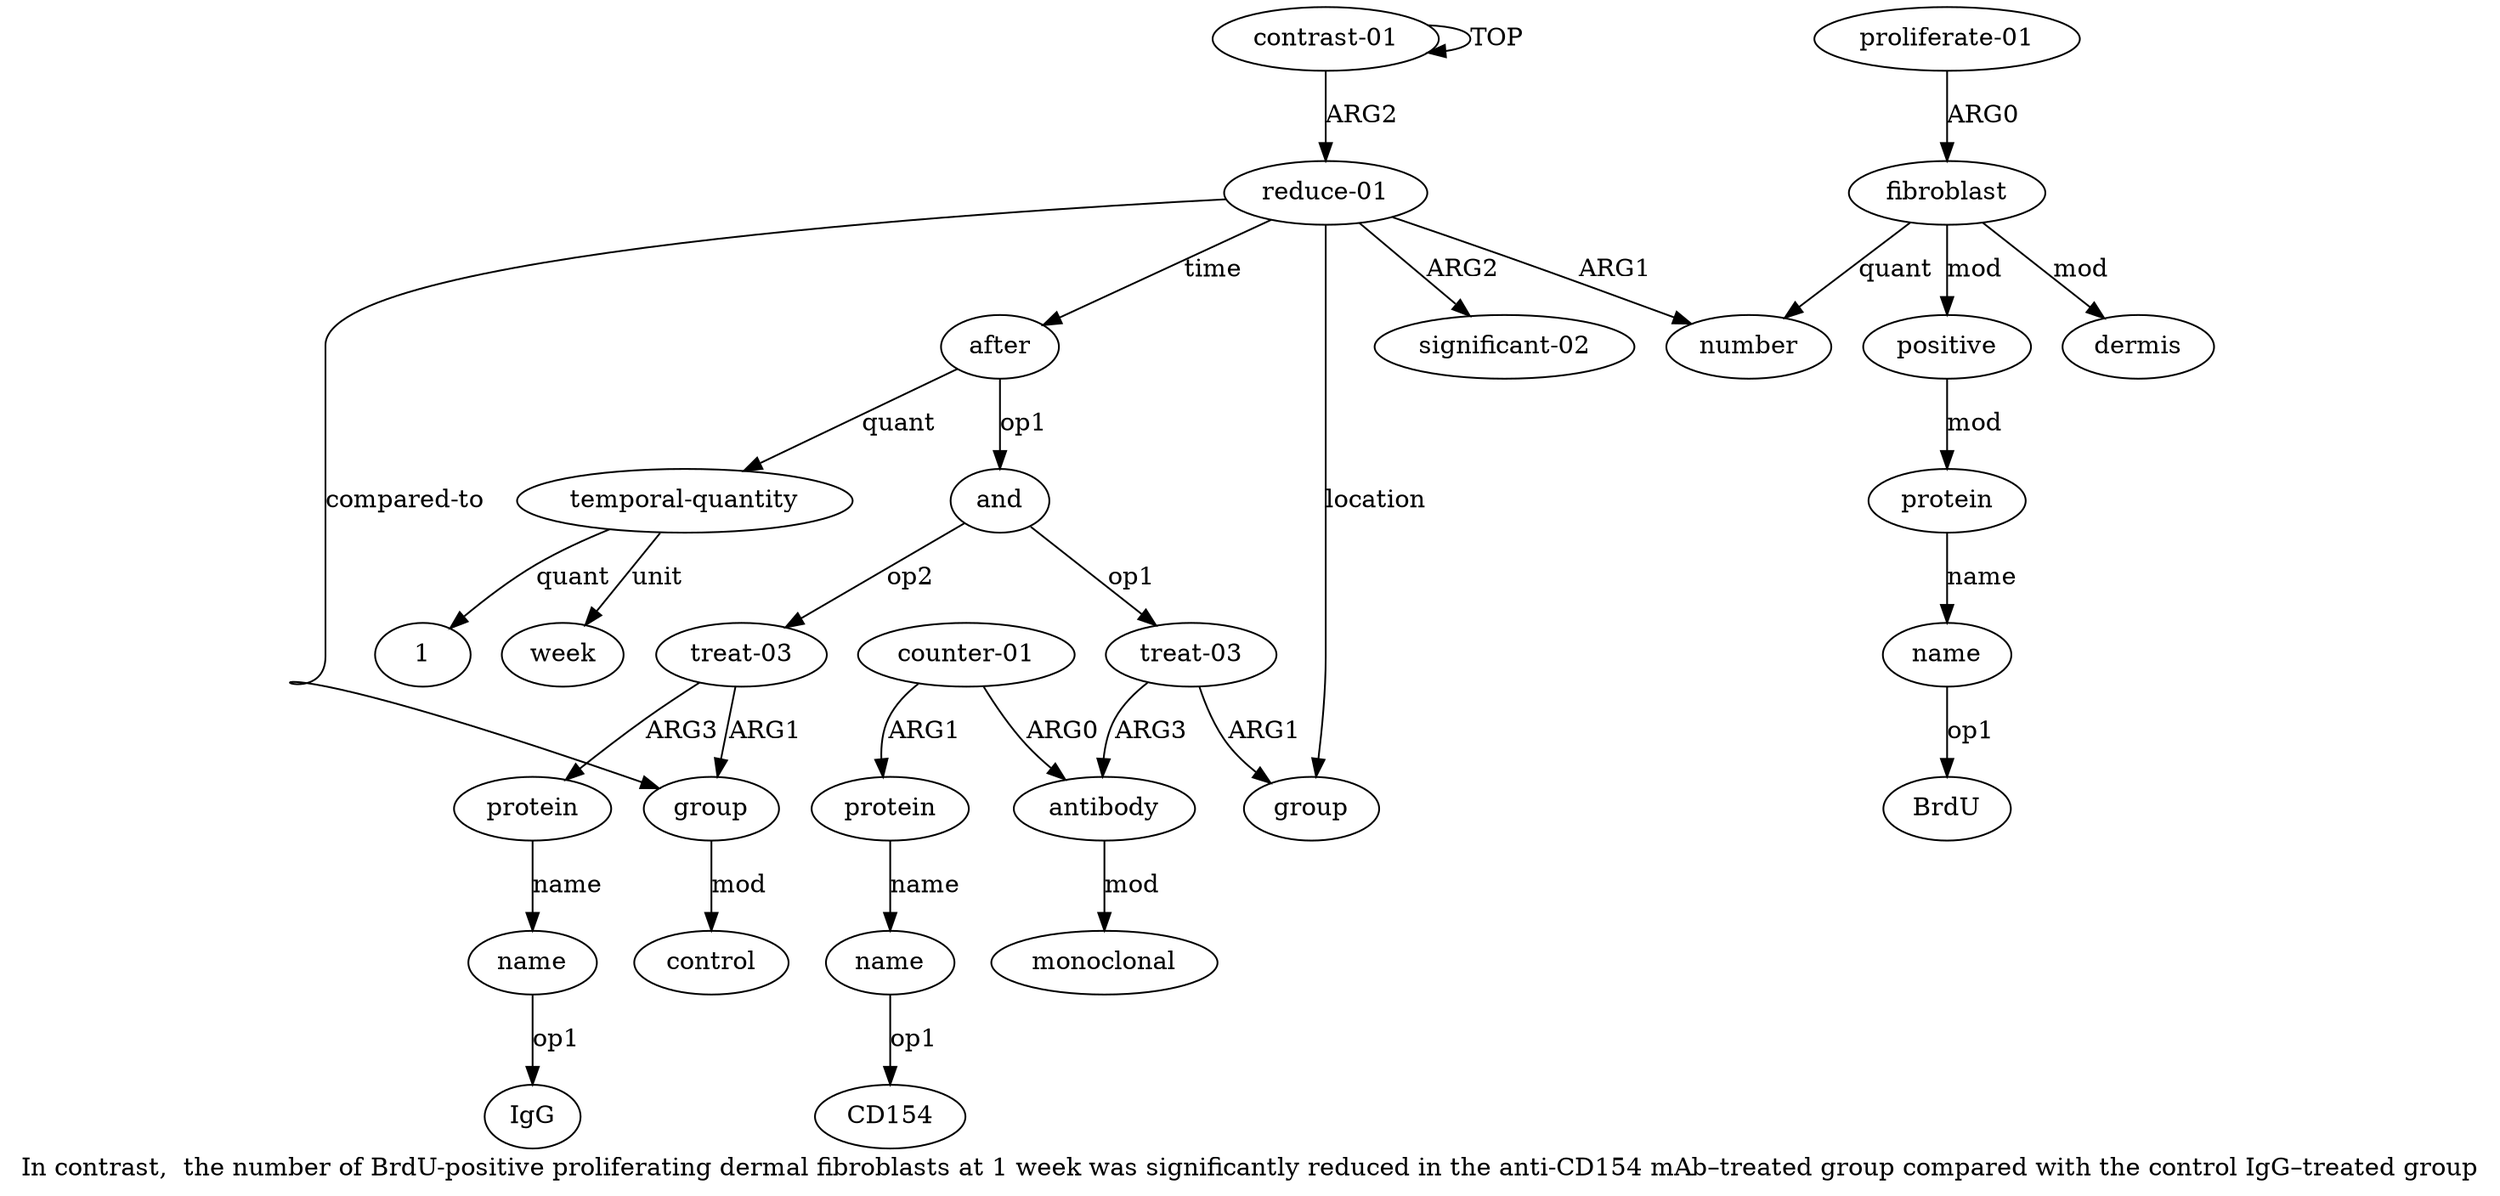 digraph  {
	graph [label="In contrast,  the number of BrdU-positive proliferating dermal fibroblasts at 1 week was significantly reduced in the anti-CD154 \
mAb–treated group compared with the control IgG–treated group"];
	node [label="\N"];
	a20	 [color=black,
		gold_ind=20,
		gold_label=protein,
		label=protein,
		test_ind=20,
		test_label=protein];
	a21	 [color=black,
		gold_ind=21,
		gold_label=name,
		label=name,
		test_ind=21,
		test_label=name];
	a20 -> a21 [key=0,
	color=black,
	gold_label=name,
	label=name,
	test_label=name];
"a21 IgG" [color=black,
	gold_ind=-1,
	gold_label=IgG,
	label=IgG,
	test_ind=-1,
	test_label=IgG];
a21 -> "a21 IgG" [key=0,
color=black,
gold_label=op1,
label=op1,
test_label=op1];
a22 [color=black,
gold_ind=22,
gold_label=after,
label=after,
test_ind=22,
test_label=after];
a23 [color=black,
gold_ind=23,
gold_label=and,
label=and,
test_ind=23,
test_label=and];
a22 -> a23 [key=0,
color=black,
gold_label=op1,
label=op1,
test_label=op1];
a24 [color=black,
gold_ind=24,
gold_label="temporal-quantity",
label="temporal-quantity",
test_ind=24,
test_label="temporal-quantity"];
a22 -> a24 [key=0,
color=black,
gold_label=quant,
label=quant,
test_label=quant];
a11 [color=black,
gold_ind=11,
gold_label="treat-03",
label="treat-03",
test_ind=11,
test_label="treat-03"];
a23 -> a11 [key=0,
color=black,
gold_label=op1,
label=op1,
test_label=op1];
a19 [color=black,
gold_ind=19,
gold_label="treat-03",
label="treat-03",
test_ind=19,
test_label="treat-03"];
a23 -> a19 [key=0,
color=black,
gold_label=op2,
label=op2,
test_label=op2];
a25 [color=black,
gold_ind=25,
gold_label=week,
label=week,
test_ind=25,
test_label=week];
a24 -> a25 [key=0,
color=black,
gold_label=unit,
label=unit,
test_label=unit];
"a24 1" [color=black,
gold_ind=-1,
gold_label=1,
label=1,
test_ind=-1,
test_label=1];
a24 -> "a24 1" [key=0,
color=black,
gold_label=quant,
label=quant,
test_label=quant];
"a8 BrdU" [color=black,
gold_ind=-1,
gold_label=BrdU,
label=BrdU,
test_ind=-1,
test_label=BrdU];
a15 [color=black,
gold_ind=15,
gold_label=protein,
label=protein,
test_ind=15,
test_label=protein];
a16 [color=black,
gold_ind=16,
gold_label=name,
label=name,
test_ind=16,
test_label=name];
a15 -> a16 [key=0,
color=black,
gold_label=name,
label=name,
test_label=name];
a14 [color=black,
gold_ind=14,
gold_label="counter-01",
label="counter-01",
test_ind=14,
test_label="counter-01"];
a14 -> a15 [key=0,
color=black,
gold_label=ARG1,
label=ARG1,
test_label=ARG1];
a12 [color=black,
gold_ind=12,
gold_label=antibody,
label=antibody,
test_ind=12,
test_label=antibody];
a14 -> a12 [key=0,
color=black,
gold_label=ARG0,
label=ARG0,
test_label=ARG0];
a17 [color=black,
gold_ind=17,
gold_label=group,
label=group,
test_ind=17,
test_label=group];
a18 [color=black,
gold_ind=18,
gold_label=control,
label=control,
test_ind=18,
test_label=control];
a17 -> a18 [key=0,
color=black,
gold_label=mod,
label=mod,
test_label=mod];
"a16 CD154" [color=black,
gold_ind=-1,
gold_label=CD154,
label=CD154,
test_ind=-1,
test_label=CD154];
a16 -> "a16 CD154" [key=0,
color=black,
gold_label=op1,
label=op1,
test_label=op1];
a10 [color=black,
gold_ind=10,
gold_label=group,
label=group,
test_ind=10,
test_label=group];
a11 -> a10 [key=0,
color=black,
gold_label=ARG1,
label=ARG1,
test_label=ARG1];
a11 -> a12 [key=0,
color=black,
gold_label=ARG3,
label=ARG3,
test_label=ARG3];
a13 [color=black,
gold_ind=13,
gold_label=monoclonal,
label=monoclonal,
test_ind=13,
test_label=monoclonal];
a12 -> a13 [key=0,
color=black,
gold_label=mod,
label=mod,
test_label=mod];
a19 -> a20 [key=0,
color=black,
gold_label=ARG3,
label=ARG3,
test_label=ARG3];
a19 -> a17 [key=0,
color=black,
gold_label=ARG1,
label=ARG1,
test_label=ARG1];
a1 [color=black,
gold_ind=1,
gold_label="reduce-01",
label="reduce-01",
test_ind=1,
test_label="reduce-01"];
a1 -> a22 [key=0,
color=black,
gold_label=time,
label=time,
test_label=time];
a1 -> a17 [key=0,
color=black,
gold_label="compared-to",
label="compared-to",
test_label="compared-to"];
a1 -> a10 [key=0,
color=black,
gold_label=location,
label=location,
test_label=location];
a2 [color=black,
gold_ind=2,
gold_label=number,
label=number,
test_ind=2,
test_label=number];
a1 -> a2 [key=0,
color=black,
gold_label=ARG1,
label=ARG1,
test_label=ARG1];
a9 [color=black,
gold_ind=9,
gold_label="significant-02",
label="significant-02",
test_ind=9,
test_label="significant-02"];
a1 -> a9 [key=0,
color=black,
gold_label=ARG2,
label=ARG2,
test_label=ARG2];
a0 [color=black,
gold_ind=0,
gold_label="contrast-01",
label="contrast-01",
test_ind=0,
test_label="contrast-01"];
a0 -> a1 [key=0,
color=black,
gold_label=ARG2,
label=ARG2,
test_label=ARG2];
a0 -> a0 [key=0,
color=black,
gold_label=TOP,
label=TOP,
test_label=TOP];
a3 [color=black,
gold_ind=3,
gold_label=fibroblast,
label=fibroblast,
test_ind=3,
test_label=fibroblast];
a3 -> a2 [key=0,
color=black,
gold_label=quant,
label=quant,
test_label=quant];
a4 [color=black,
gold_ind=4,
gold_label=dermis,
label=dermis,
test_ind=4,
test_label=dermis];
a3 -> a4 [key=0,
color=black,
gold_label=mod,
label=mod,
test_label=mod];
a6 [color=black,
gold_ind=6,
gold_label=positive,
label=positive,
test_ind=6,
test_label=positive];
a3 -> a6 [key=0,
color=black,
gold_label=mod,
label=mod,
test_label=mod];
a5 [color=black,
gold_ind=5,
gold_label="proliferate-01",
label="proliferate-01",
test_ind=5,
test_label="proliferate-01"];
a5 -> a3 [key=0,
color=black,
gold_label=ARG0,
label=ARG0,
test_label=ARG0];
a7 [color=black,
gold_ind=7,
gold_label=protein,
label=protein,
test_ind=7,
test_label=protein];
a8 [color=black,
gold_ind=8,
gold_label=name,
label=name,
test_ind=8,
test_label=name];
a7 -> a8 [key=0,
color=black,
gold_label=name,
label=name,
test_label=name];
a6 -> a7 [key=0,
color=black,
gold_label=mod,
label=mod,
test_label=mod];
a8 -> "a8 BrdU" [key=0,
color=black,
gold_label=op1,
label=op1,
test_label=op1];
}
